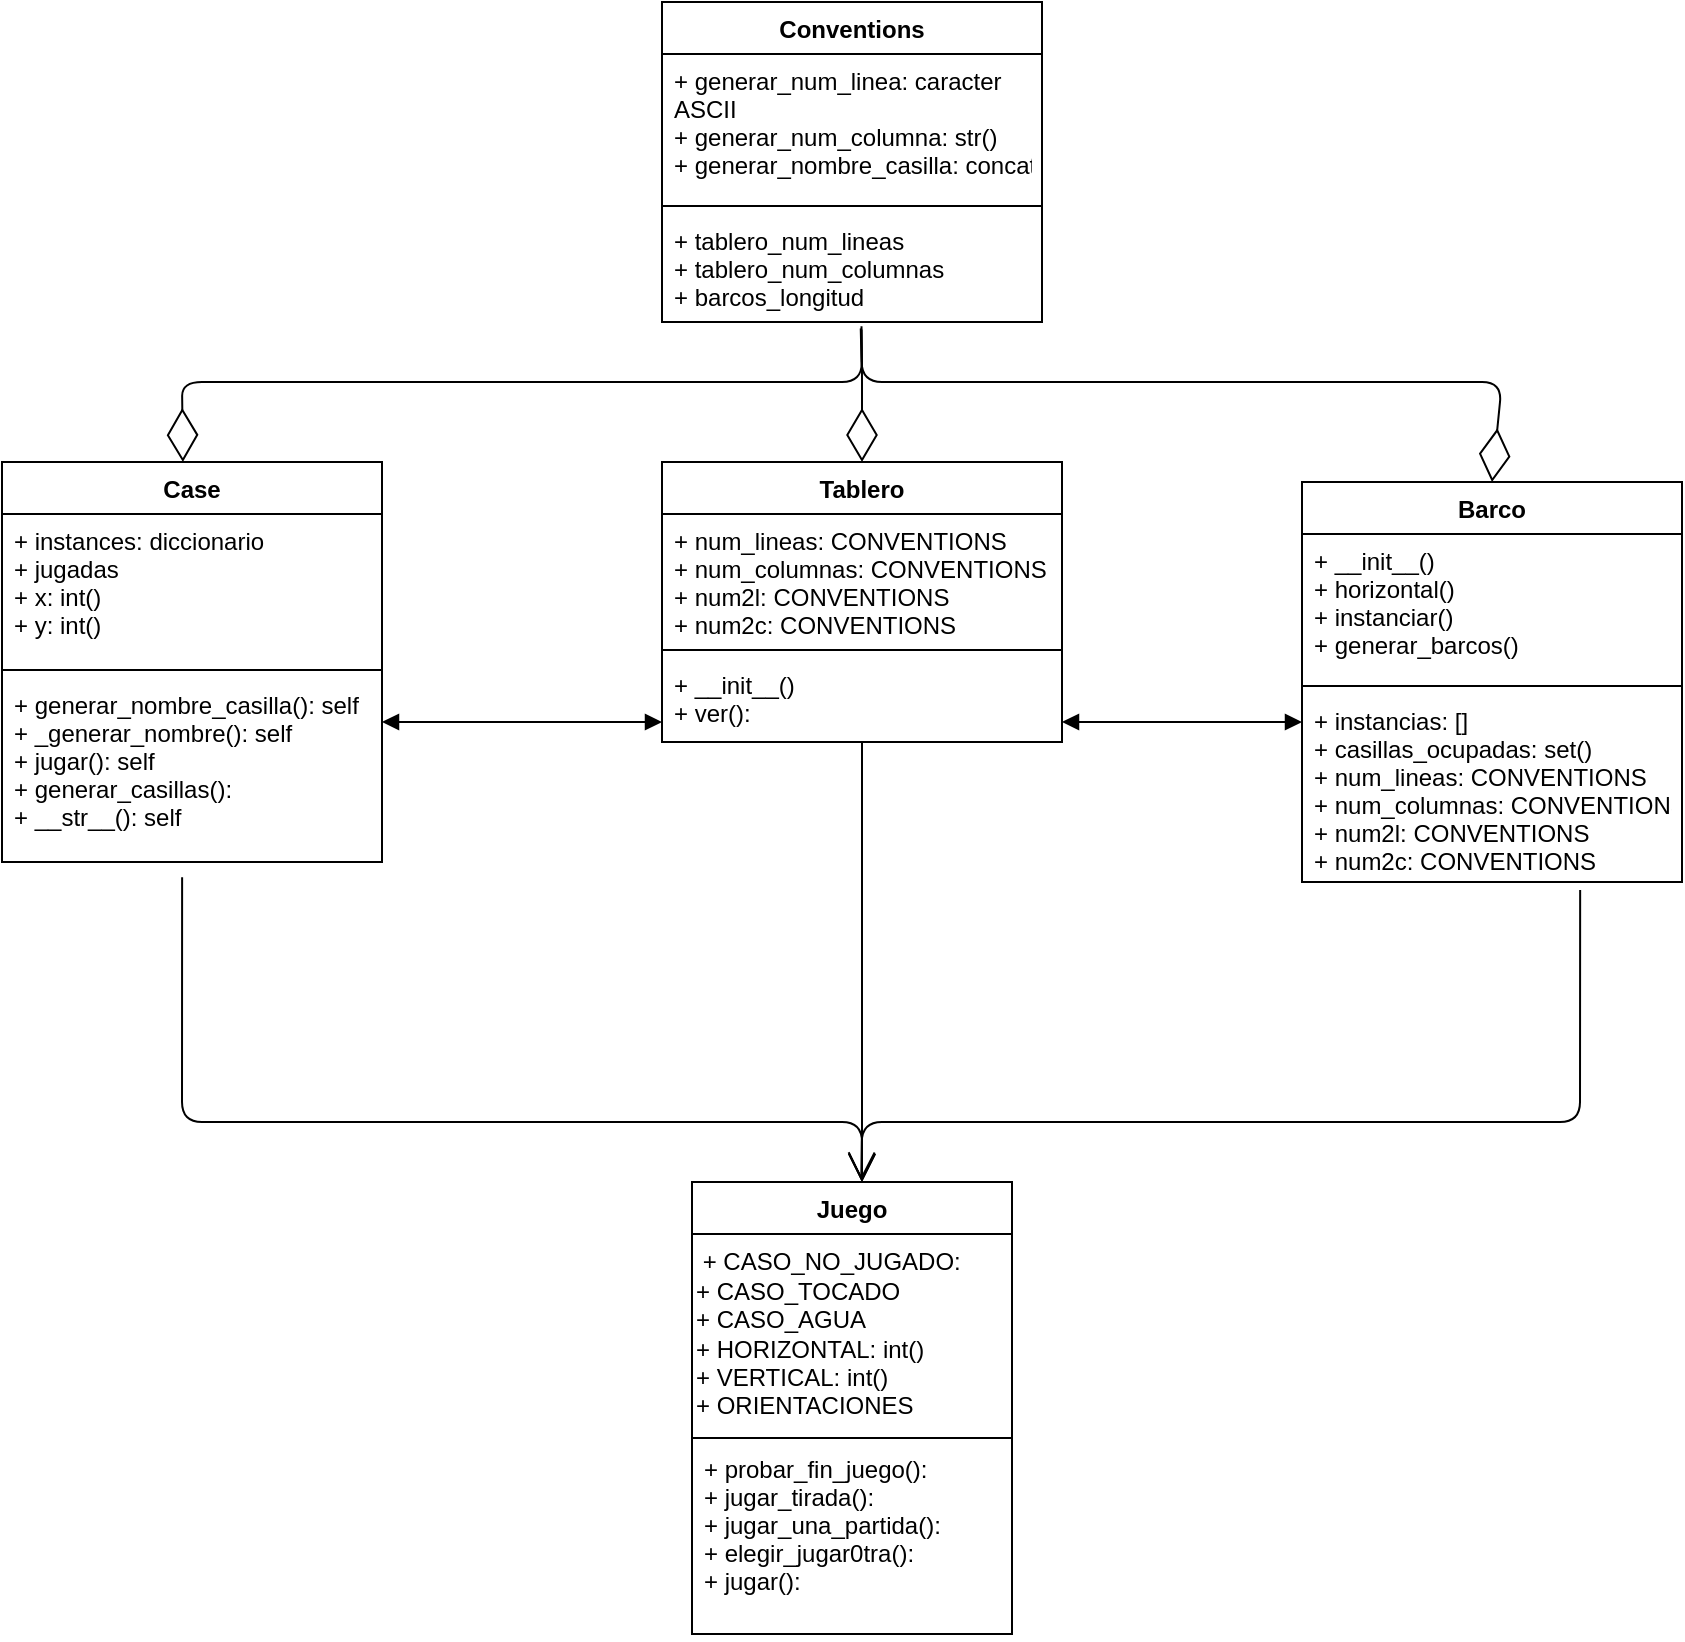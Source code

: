 <mxfile>
    <diagram id="3HaguOHTYF4JA-uTboLR" name="Page-1">
        <mxGraphModel dx="965" dy="1756" grid="1" gridSize="10" guides="1" tooltips="1" connect="1" arrows="1" fold="1" page="1" pageScale="1" pageWidth="827" pageHeight="1169" math="0" shadow="0">
            <root>
                <mxCell id="0"/>
                <mxCell id="1" parent="0"/>
                <mxCell id="2" value="Conventions" style="swimlane;fontStyle=1;align=center;verticalAlign=top;childLayout=stackLayout;horizontal=1;startSize=26;horizontalStack=0;resizeParent=1;resizeParentMax=0;resizeLast=0;collapsible=1;marginBottom=0;" parent="1" vertex="1">
                    <mxGeometry x="340" y="-160" width="190" height="160" as="geometry"/>
                </mxCell>
                <mxCell id="5" value="+ generar_num_linea: caracter&#10;ASCII&#10;+ generar_num_columna: str()&#10;+ generar_nombre_casilla: concat" style="text;strokeColor=none;fillColor=none;align=left;verticalAlign=top;spacingLeft=4;spacingRight=4;overflow=hidden;rotatable=0;points=[[0,0.5],[1,0.5]];portConstraint=eastwest;" parent="2" vertex="1">
                    <mxGeometry y="26" width="190" height="72" as="geometry"/>
                </mxCell>
                <mxCell id="4" value="" style="line;strokeWidth=1;fillColor=none;align=left;verticalAlign=middle;spacingTop=-1;spacingLeft=3;spacingRight=3;rotatable=0;labelPosition=right;points=[];portConstraint=eastwest;strokeColor=inherit;" parent="2" vertex="1">
                    <mxGeometry y="98" width="190" height="8" as="geometry"/>
                </mxCell>
                <mxCell id="3" value="+ tablero_num_lineas&#10;+ tablero_num_columnas&#10;+ barcos_longitud" style="text;strokeColor=none;fillColor=none;align=left;verticalAlign=top;spacingLeft=4;spacingRight=4;overflow=hidden;rotatable=0;points=[[0,0.5],[1,0.5]];portConstraint=eastwest;" parent="2" vertex="1">
                    <mxGeometry y="106" width="190" height="54" as="geometry"/>
                </mxCell>
                <mxCell id="6" value="Case" style="swimlane;fontStyle=1;align=center;verticalAlign=top;childLayout=stackLayout;horizontal=1;startSize=26;horizontalStack=0;resizeParent=1;resizeParentMax=0;resizeLast=0;collapsible=1;marginBottom=0;" parent="1" vertex="1">
                    <mxGeometry x="10" y="70" width="190" height="200" as="geometry"/>
                </mxCell>
                <mxCell id="7" value="+ instances: diccionario&#10;+ jugadas&#10;+ x: int()&#10;+ y: int()" style="text;strokeColor=none;fillColor=none;align=left;verticalAlign=top;spacingLeft=4;spacingRight=4;overflow=hidden;rotatable=0;points=[[0,0.5],[1,0.5]];portConstraint=eastwest;" parent="6" vertex="1">
                    <mxGeometry y="26" width="190" height="74" as="geometry"/>
                </mxCell>
                <mxCell id="8" value="" style="line;strokeWidth=1;fillColor=none;align=left;verticalAlign=middle;spacingTop=-1;spacingLeft=3;spacingRight=3;rotatable=0;labelPosition=right;points=[];portConstraint=eastwest;strokeColor=inherit;" parent="6" vertex="1">
                    <mxGeometry y="100" width="190" height="8" as="geometry"/>
                </mxCell>
                <mxCell id="9" value="+ generar_nombre_casilla(): self&#10;+ _generar_nombre(): self&#10;+ jugar(): self&#10;+ generar_casillas():&#10;+ __str__(): self " style="text;strokeColor=none;fillColor=none;align=left;verticalAlign=top;spacingLeft=4;spacingRight=4;overflow=hidden;rotatable=0;points=[[0,0.5],[1,0.5]];portConstraint=eastwest;" parent="6" vertex="1">
                    <mxGeometry y="108" width="190" height="92" as="geometry"/>
                </mxCell>
                <mxCell id="10" value="Barco" style="swimlane;fontStyle=1;align=center;verticalAlign=top;childLayout=stackLayout;horizontal=1;startSize=26;horizontalStack=0;resizeParent=1;resizeParentMax=0;resizeLast=0;collapsible=1;marginBottom=0;" parent="1" vertex="1">
                    <mxGeometry x="660" y="80" width="190" height="200" as="geometry"/>
                </mxCell>
                <mxCell id="13" value="+ __init__()&#10;+ horizontal()&#10;+ instanciar()&#10;+ generar_barcos()" style="text;strokeColor=none;fillColor=none;align=left;verticalAlign=top;spacingLeft=4;spacingRight=4;overflow=hidden;rotatable=0;points=[[0,0.5],[1,0.5]];portConstraint=eastwest;" parent="10" vertex="1">
                    <mxGeometry y="26" width="190" height="72" as="geometry"/>
                </mxCell>
                <mxCell id="12" value="" style="line;strokeWidth=1;fillColor=none;align=left;verticalAlign=middle;spacingTop=-1;spacingLeft=3;spacingRight=3;rotatable=0;labelPosition=right;points=[];portConstraint=eastwest;strokeColor=inherit;" parent="10" vertex="1">
                    <mxGeometry y="98" width="190" height="8" as="geometry"/>
                </mxCell>
                <mxCell id="11" value="+ instancias: []&#10;+ casillas_ocupadas: set()&#10;+ num_lineas: CONVENTIONS&#10;+ num_columnas: CONVENTIONS&#10;+ num2l: CONVENTIONS&#10;+ num2c: CONVENTIONS" style="text;strokeColor=none;fillColor=none;align=left;verticalAlign=top;spacingLeft=4;spacingRight=4;overflow=hidden;rotatable=0;points=[[0,0.5],[1,0.5]];portConstraint=eastwest;" parent="10" vertex="1">
                    <mxGeometry y="106" width="190" height="94" as="geometry"/>
                </mxCell>
                <mxCell id="14" value="Tablero" style="swimlane;fontStyle=1;align=center;verticalAlign=top;childLayout=stackLayout;horizontal=1;startSize=26;horizontalStack=0;resizeParent=1;resizeParentMax=0;resizeLast=0;collapsible=1;marginBottom=0;" parent="1" vertex="1">
                    <mxGeometry x="340" y="70" width="200" height="140" as="geometry"/>
                </mxCell>
                <mxCell id="15" value="+ num_lineas: CONVENTIONS&#10;+ num_columnas: CONVENTIONS&#10;+ num2l: CONVENTIONS&#10;+ num2c: CONVENTIONS" style="text;strokeColor=none;fillColor=none;align=left;verticalAlign=top;spacingLeft=4;spacingRight=4;overflow=hidden;rotatable=0;points=[[0,0.5],[1,0.5]];portConstraint=eastwest;" parent="14" vertex="1">
                    <mxGeometry y="26" width="200" height="64" as="geometry"/>
                </mxCell>
                <mxCell id="16" value="" style="line;strokeWidth=1;fillColor=none;align=left;verticalAlign=middle;spacingTop=-1;spacingLeft=3;spacingRight=3;rotatable=0;labelPosition=right;points=[];portConstraint=eastwest;strokeColor=inherit;" parent="14" vertex="1">
                    <mxGeometry y="90" width="200" height="8" as="geometry"/>
                </mxCell>
                <mxCell id="17" value="+ __init__()&#10;+ ver():" style="text;strokeColor=none;fillColor=none;align=left;verticalAlign=top;spacingLeft=4;spacingRight=4;overflow=hidden;rotatable=0;points=[[0,0.5],[1,0.5]];portConstraint=eastwest;" parent="14" vertex="1">
                    <mxGeometry y="98" width="200" height="42" as="geometry"/>
                </mxCell>
                <mxCell id="24" value="" style="endArrow=diamondThin;endFill=0;endSize=24;html=1;exitX=0.525;exitY=1.07;exitDx=0;exitDy=0;exitPerimeter=0;entryX=0.476;entryY=0;entryDx=0;entryDy=0;entryPerimeter=0;" edge="1" parent="1" source="3" target="6">
                    <mxGeometry width="160" relative="1" as="geometry">
                        <mxPoint x="200" y="70" as="sourcePoint"/>
                        <mxPoint x="360" y="70" as="targetPoint"/>
                        <Array as="points">
                            <mxPoint x="440" y="30"/>
                            <mxPoint x="100" y="30"/>
                        </Array>
                    </mxGeometry>
                </mxCell>
                <mxCell id="25" value="" style="endArrow=diamondThin;endFill=0;endSize=24;html=1;exitX=0.525;exitY=1.039;exitDx=0;exitDy=0;exitPerimeter=0;entryX=0.5;entryY=0;entryDx=0;entryDy=0;" edge="1" parent="1" source="3" target="14">
                    <mxGeometry width="160" relative="1" as="geometry">
                        <mxPoint x="449.75" y="13.78" as="sourcePoint"/>
                        <mxPoint x="115" y="80" as="targetPoint"/>
                        <Array as="points">
                            <mxPoint x="440" y="20"/>
                            <mxPoint x="440" y="40"/>
                        </Array>
                    </mxGeometry>
                </mxCell>
                <mxCell id="26" value="" style="endArrow=diamondThin;endFill=0;endSize=24;html=1;exitX=0.523;exitY=1.059;exitDx=0;exitDy=0;exitPerimeter=0;entryX=0.5;entryY=0;entryDx=0;entryDy=0;" edge="1" parent="1" source="3" target="10">
                    <mxGeometry width="160" relative="1" as="geometry">
                        <mxPoint x="449.75" y="12.106" as="sourcePoint"/>
                        <mxPoint x="450" y="80.0" as="targetPoint"/>
                        <Array as="points">
                            <mxPoint x="440" y="30"/>
                            <mxPoint x="760" y="30"/>
                        </Array>
                    </mxGeometry>
                </mxCell>
                <mxCell id="27" value="Juego" style="swimlane;fontStyle=1;align=center;verticalAlign=top;childLayout=stackLayout;horizontal=1;startSize=26;horizontalStack=0;resizeParent=1;resizeParentMax=0;resizeLast=0;collapsible=1;marginBottom=0;" vertex="1" parent="1">
                    <mxGeometry x="355" y="430" width="160" height="226" as="geometry"/>
                </mxCell>
                <mxCell id="34" value="&amp;nbsp;+ CASO_NO_JUGADO:&lt;br&gt;+ CASO_TOCADO&lt;br&gt;+ CASO_AGUA&lt;br&gt;+ HORIZONTAL: int()&lt;br&gt;+ VERTICAL: int()&lt;br&gt;+ ORIENTACIONES" style="text;html=1;align=left;verticalAlign=middle;resizable=0;points=[];autosize=1;strokeColor=none;fillColor=none;" vertex="1" parent="27">
                    <mxGeometry y="26" width="160" height="100" as="geometry"/>
                </mxCell>
                <mxCell id="29" value="" style="line;strokeWidth=1;fillColor=none;align=left;verticalAlign=middle;spacingTop=-1;spacingLeft=3;spacingRight=3;rotatable=0;labelPosition=right;points=[];portConstraint=eastwest;strokeColor=inherit;" vertex="1" parent="27">
                    <mxGeometry y="126" width="160" height="4" as="geometry"/>
                </mxCell>
                <mxCell id="30" value="+ probar_fin_juego():&#10;+ jugar_tirada():&#10;+ jugar_una_partida():&#10;+ elegir_jugar0tra():&#10;+ jugar():&#10;" style="text;strokeColor=none;fillColor=none;align=left;verticalAlign=top;spacingLeft=4;spacingRight=4;overflow=hidden;rotatable=0;points=[[0,0.5],[1,0.5]];portConstraint=eastwest;" vertex="1" parent="27">
                    <mxGeometry y="130" width="160" height="96" as="geometry"/>
                </mxCell>
                <mxCell id="31" value="" style="endArrow=block;startArrow=block;endFill=1;startFill=1;html=1;" edge="1" parent="1">
                    <mxGeometry width="160" relative="1" as="geometry">
                        <mxPoint x="200" y="200" as="sourcePoint"/>
                        <mxPoint x="340" y="200" as="targetPoint"/>
                    </mxGeometry>
                </mxCell>
                <mxCell id="32" value="" style="endArrow=block;startArrow=block;endFill=1;startFill=1;html=1;" edge="1" parent="1">
                    <mxGeometry width="160" relative="1" as="geometry">
                        <mxPoint x="540" y="200" as="sourcePoint"/>
                        <mxPoint x="660" y="200" as="targetPoint"/>
                    </mxGeometry>
                </mxCell>
                <mxCell id="36" value="" style="endArrow=open;endFill=1;endSize=12;html=1;" edge="1" parent="1">
                    <mxGeometry width="160" relative="1" as="geometry">
                        <mxPoint x="440" y="210" as="sourcePoint"/>
                        <mxPoint x="440" y="430" as="targetPoint"/>
                    </mxGeometry>
                </mxCell>
                <mxCell id="37" value="" style="endArrow=open;endFill=1;endSize=12;html=1;exitX=0.474;exitY=1.083;exitDx=0;exitDy=0;exitPerimeter=0;" edge="1" parent="1" source="9">
                    <mxGeometry width="160" relative="1" as="geometry">
                        <mxPoint x="448.2" y="222.226" as="sourcePoint"/>
                        <mxPoint x="440" y="430" as="targetPoint"/>
                        <Array as="points">
                            <mxPoint x="100" y="400"/>
                            <mxPoint x="440" y="400"/>
                            <mxPoint x="440" y="420"/>
                        </Array>
                    </mxGeometry>
                </mxCell>
                <mxCell id="38" value="" style="endArrow=open;endFill=1;endSize=12;html=1;exitX=0.732;exitY=1.043;exitDx=0;exitDy=0;exitPerimeter=0;entryX=0.529;entryY=-0.003;entryDx=0;entryDy=0;entryPerimeter=0;" edge="1" parent="1" source="11" target="27">
                    <mxGeometry width="160" relative="1" as="geometry">
                        <mxPoint x="800.889" y="288" as="sourcePoint"/>
                        <mxPoint x="450" y="440" as="targetPoint"/>
                        <Array as="points">
                            <mxPoint x="799" y="400"/>
                            <mxPoint x="440" y="400"/>
                        </Array>
                    </mxGeometry>
                </mxCell>
            </root>
        </mxGraphModel>
    </diagram>
</mxfile>
